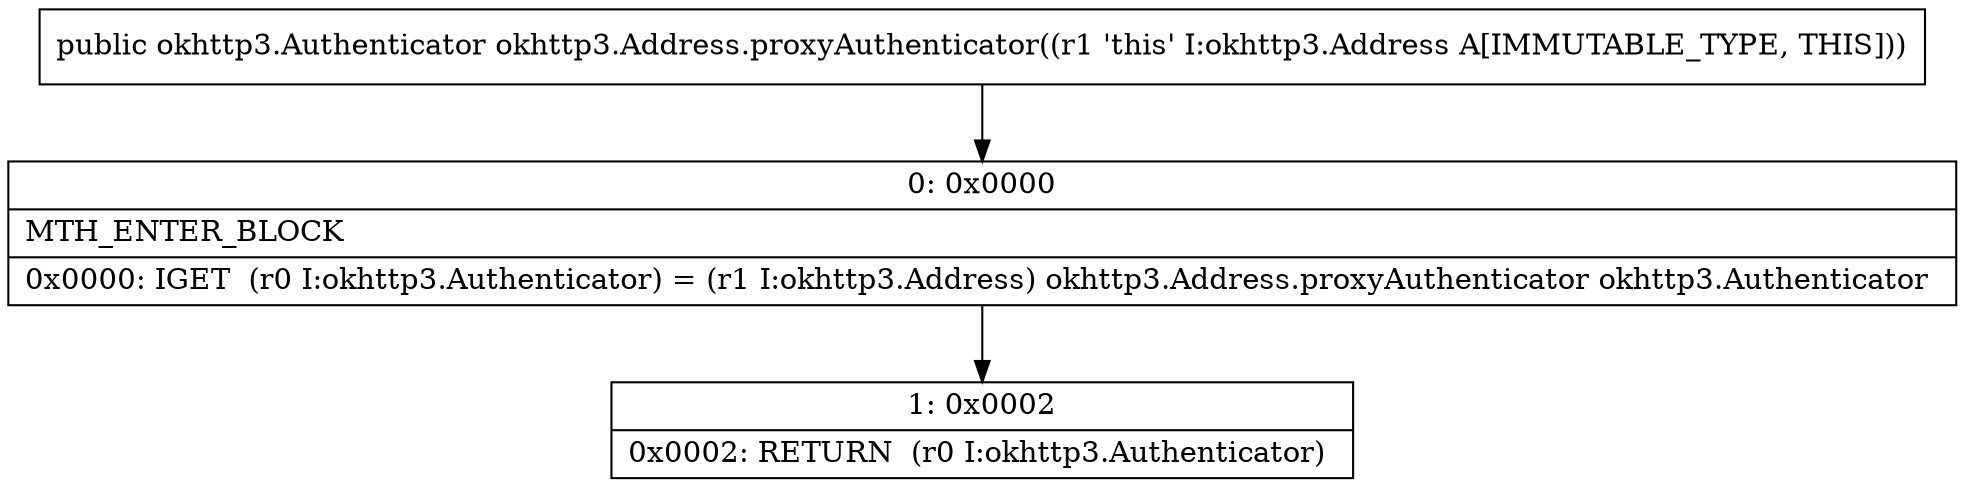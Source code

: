 digraph "CFG forokhttp3.Address.proxyAuthenticator()Lokhttp3\/Authenticator;" {
Node_0 [shape=record,label="{0\:\ 0x0000|MTH_ENTER_BLOCK\l|0x0000: IGET  (r0 I:okhttp3.Authenticator) = (r1 I:okhttp3.Address) okhttp3.Address.proxyAuthenticator okhttp3.Authenticator \l}"];
Node_1 [shape=record,label="{1\:\ 0x0002|0x0002: RETURN  (r0 I:okhttp3.Authenticator) \l}"];
MethodNode[shape=record,label="{public okhttp3.Authenticator okhttp3.Address.proxyAuthenticator((r1 'this' I:okhttp3.Address A[IMMUTABLE_TYPE, THIS])) }"];
MethodNode -> Node_0;
Node_0 -> Node_1;
}

